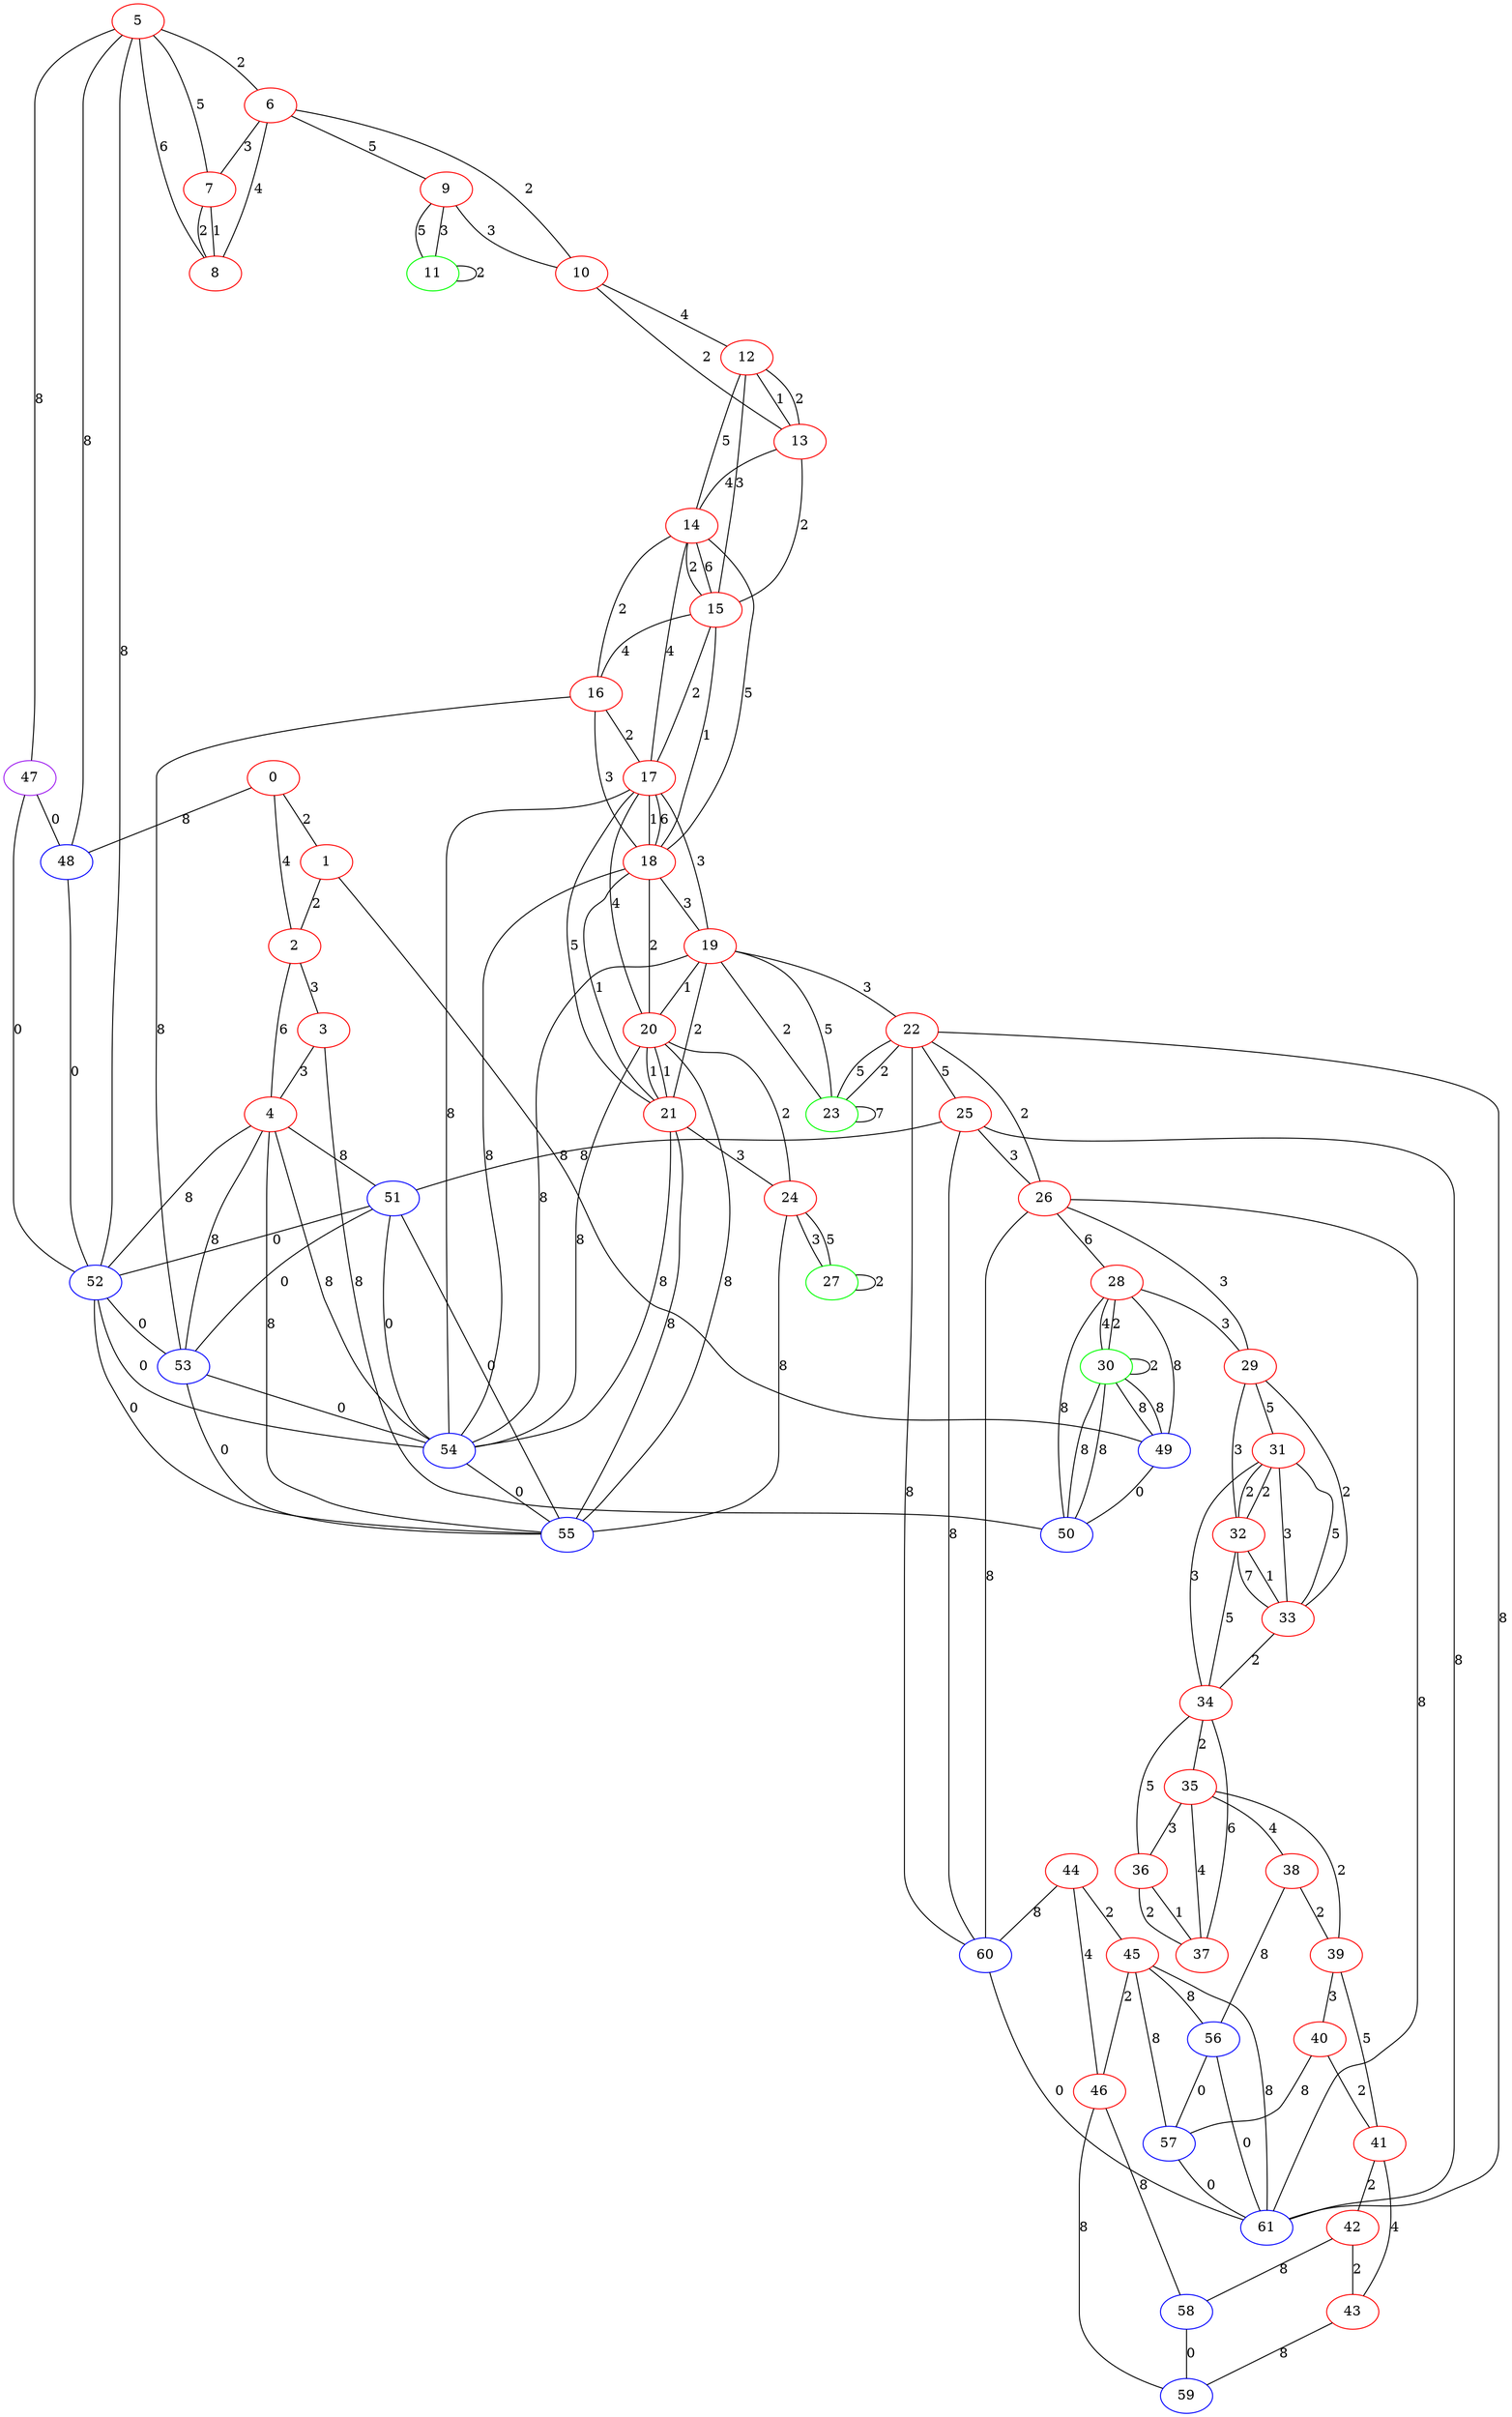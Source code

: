 graph "" {
0 [color=red, weight=1];
1 [color=red, weight=1];
2 [color=red, weight=1];
3 [color=red, weight=1];
4 [color=red, weight=1];
5 [color=red, weight=1];
6 [color=red, weight=1];
7 [color=red, weight=1];
8 [color=red, weight=1];
9 [color=red, weight=1];
10 [color=red, weight=1];
11 [color=green, weight=2];
12 [color=red, weight=1];
13 [color=red, weight=1];
14 [color=red, weight=1];
15 [color=red, weight=1];
16 [color=red, weight=1];
17 [color=red, weight=1];
18 [color=red, weight=1];
19 [color=red, weight=1];
20 [color=red, weight=1];
21 [color=red, weight=1];
22 [color=red, weight=1];
23 [color=green, weight=2];
24 [color=red, weight=1];
25 [color=red, weight=1];
26 [color=red, weight=1];
27 [color=green, weight=2];
28 [color=red, weight=1];
29 [color=red, weight=1];
30 [color=green, weight=2];
31 [color=red, weight=1];
32 [color=red, weight=1];
33 [color=red, weight=1];
34 [color=red, weight=1];
35 [color=red, weight=1];
36 [color=red, weight=1];
37 [color=red, weight=1];
38 [color=red, weight=1];
39 [color=red, weight=1];
40 [color=red, weight=1];
41 [color=red, weight=1];
42 [color=red, weight=1];
43 [color=red, weight=1];
44 [color=red, weight=1];
45 [color=red, weight=1];
46 [color=red, weight=1];
47 [color=purple, weight=4];
48 [color=blue, weight=3];
49 [color=blue, weight=3];
50 [color=blue, weight=3];
51 [color=blue, weight=3];
52 [color=blue, weight=3];
53 [color=blue, weight=3];
54 [color=blue, weight=3];
55 [color=blue, weight=3];
56 [color=blue, weight=3];
57 [color=blue, weight=3];
58 [color=blue, weight=3];
59 [color=blue, weight=3];
60 [color=blue, weight=3];
61 [color=blue, weight=3];
0 -- 48  [key=0, label=8];
0 -- 1  [key=0, label=2];
0 -- 2  [key=0, label=4];
1 -- 49  [key=0, label=8];
1 -- 2  [key=0, label=2];
2 -- 3  [key=0, label=3];
2 -- 4  [key=0, label=6];
3 -- 4  [key=0, label=3];
3 -- 50  [key=0, label=8];
4 -- 51  [key=0, label=8];
4 -- 52  [key=0, label=8];
4 -- 53  [key=0, label=8];
4 -- 54  [key=0, label=8];
4 -- 55  [key=0, label=8];
5 -- 6  [key=0, label=2];
5 -- 7  [key=0, label=5];
5 -- 8  [key=0, label=6];
5 -- 47  [key=0, label=8];
5 -- 48  [key=0, label=8];
5 -- 52  [key=0, label=8];
6 -- 8  [key=0, label=4];
6 -- 9  [key=0, label=5];
6 -- 10  [key=0, label=2];
6 -- 7  [key=0, label=3];
7 -- 8  [key=0, label=1];
7 -- 8  [key=1, label=2];
9 -- 10  [key=0, label=3];
9 -- 11  [key=0, label=5];
9 -- 11  [key=1, label=3];
10 -- 12  [key=0, label=4];
10 -- 13  [key=0, label=2];
11 -- 11  [key=0, label=2];
12 -- 13  [key=0, label=2];
12 -- 13  [key=1, label=1];
12 -- 14  [key=0, label=5];
12 -- 15  [key=0, label=3];
13 -- 14  [key=0, label=4];
13 -- 15  [key=0, label=2];
14 -- 15  [key=0, label=6];
14 -- 15  [key=1, label=2];
14 -- 16  [key=0, label=2];
14 -- 17  [key=0, label=4];
14 -- 18  [key=0, label=5];
15 -- 16  [key=0, label=4];
15 -- 17  [key=0, label=2];
15 -- 18  [key=0, label=1];
16 -- 17  [key=0, label=2];
16 -- 18  [key=0, label=3];
16 -- 53  [key=0, label=8];
17 -- 18  [key=0, label=1];
17 -- 18  [key=1, label=6];
17 -- 19  [key=0, label=3];
17 -- 20  [key=0, label=4];
17 -- 21  [key=0, label=5];
17 -- 54  [key=0, label=8];
18 -- 19  [key=0, label=3];
18 -- 20  [key=0, label=2];
18 -- 21  [key=0, label=1];
18 -- 54  [key=0, label=8];
19 -- 54  [key=0, label=8];
19 -- 20  [key=0, label=1];
19 -- 21  [key=0, label=2];
19 -- 22  [key=0, label=3];
19 -- 23  [key=0, label=5];
19 -- 23  [key=1, label=2];
20 -- 21  [key=0, label=1];
20 -- 21  [key=1, label=1];
20 -- 54  [key=0, label=8];
20 -- 55  [key=0, label=8];
20 -- 24  [key=0, label=2];
21 -- 54  [key=0, label=8];
21 -- 55  [key=0, label=8];
21 -- 24  [key=0, label=3];
22 -- 23  [key=0, label=2];
22 -- 23  [key=1, label=5];
22 -- 25  [key=0, label=5];
22 -- 26  [key=0, label=2];
22 -- 60  [key=0, label=8];
22 -- 61  [key=0, label=8];
23 -- 23  [key=0, label=7];
24 -- 27  [key=0, label=3];
24 -- 27  [key=1, label=5];
24 -- 55  [key=0, label=8];
25 -- 26  [key=0, label=3];
25 -- 51  [key=0, label=8];
25 -- 60  [key=0, label=8];
25 -- 61  [key=0, label=8];
26 -- 60  [key=0, label=8];
26 -- 29  [key=0, label=3];
26 -- 28  [key=0, label=6];
26 -- 61  [key=0, label=8];
27 -- 27  [key=0, label=2];
28 -- 49  [key=0, label=8];
28 -- 50  [key=0, label=8];
28 -- 29  [key=0, label=3];
28 -- 30  [key=0, label=4];
28 -- 30  [key=1, label=2];
29 -- 32  [key=0, label=3];
29 -- 33  [key=0, label=2];
29 -- 31  [key=0, label=5];
30 -- 49  [key=0, label=8];
30 -- 49  [key=1, label=8];
30 -- 50  [key=0, label=8];
30 -- 50  [key=1, label=8];
30 -- 30  [key=0, label=2];
31 -- 32  [key=0, label=2];
31 -- 32  [key=1, label=2];
31 -- 33  [key=0, label=5];
31 -- 33  [key=1, label=3];
31 -- 34  [key=0, label=3];
32 -- 33  [key=0, label=7];
32 -- 33  [key=1, label=1];
32 -- 34  [key=0, label=5];
33 -- 34  [key=0, label=2];
34 -- 35  [key=0, label=2];
34 -- 36  [key=0, label=5];
34 -- 37  [key=0, label=6];
35 -- 36  [key=0, label=3];
35 -- 37  [key=0, label=4];
35 -- 38  [key=0, label=4];
35 -- 39  [key=0, label=2];
36 -- 37  [key=0, label=2];
36 -- 37  [key=1, label=1];
38 -- 56  [key=0, label=8];
38 -- 39  [key=0, label=2];
39 -- 40  [key=0, label=3];
39 -- 41  [key=0, label=5];
40 -- 41  [key=0, label=2];
40 -- 57  [key=0, label=8];
41 -- 42  [key=0, label=2];
41 -- 43  [key=0, label=4];
42 -- 58  [key=0, label=8];
42 -- 43  [key=0, label=2];
43 -- 59  [key=0, label=8];
44 -- 60  [key=0, label=8];
44 -- 45  [key=0, label=2];
44 -- 46  [key=0, label=4];
45 -- 56  [key=0, label=8];
45 -- 57  [key=0, label=8];
45 -- 61  [key=0, label=8];
45 -- 46  [key=0, label=2];
46 -- 58  [key=0, label=8];
46 -- 59  [key=0, label=8];
47 -- 48  [key=0, label=0];
47 -- 52  [key=0, label=0];
48 -- 52  [key=0, label=0];
49 -- 50  [key=0, label=0];
51 -- 52  [key=0, label=0];
51 -- 53  [key=0, label=0];
51 -- 54  [key=0, label=0];
51 -- 55  [key=0, label=0];
52 -- 53  [key=0, label=0];
52 -- 54  [key=0, label=0];
52 -- 55  [key=0, label=0];
53 -- 54  [key=0, label=0];
53 -- 55  [key=0, label=0];
54 -- 55  [key=0, label=0];
56 -- 57  [key=0, label=0];
56 -- 61  [key=0, label=0];
57 -- 61  [key=0, label=0];
58 -- 59  [key=0, label=0];
60 -- 61  [key=0, label=0];
}
